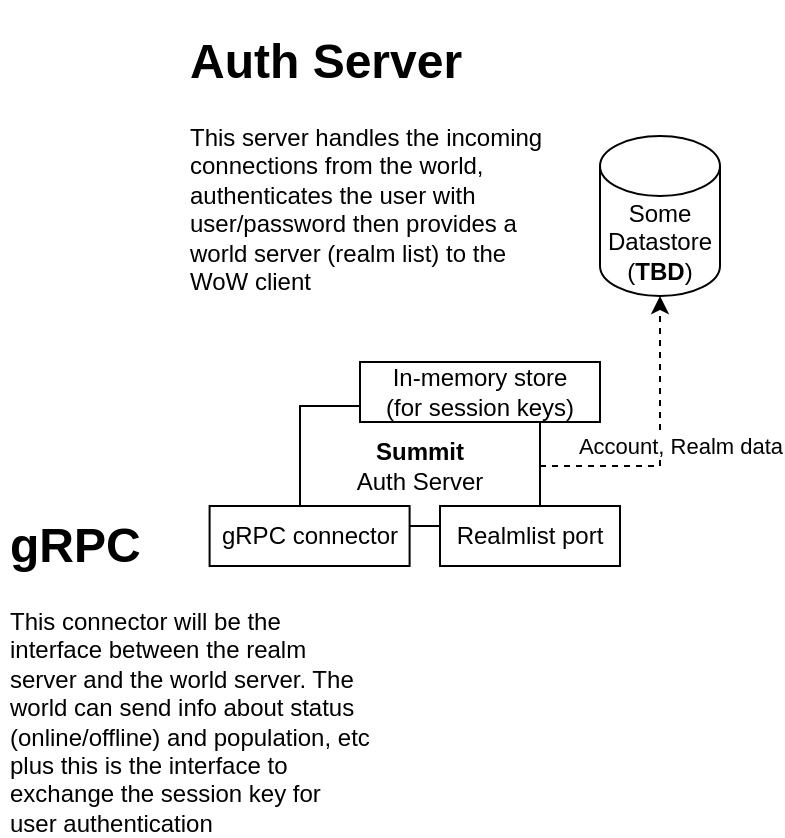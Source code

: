 <mxfile pages="2">
    <diagram name="Auth Server" id="KGwXWh2WCgL-QBMXllDs">
        <mxGraphModel dx="827" dy="587" grid="1" gridSize="10" guides="1" tooltips="1" connect="1" arrows="1" fold="1" page="1" pageScale="1" pageWidth="1100" pageHeight="850" math="0" shadow="0">
            <root>
                <mxCell id="0"/>
                <mxCell id="1" parent="0"/>
                <mxCell id="s4llELhhOnGxEJ7iNeQA-8" value="" style="group" parent="1" vertex="1" connectable="0">
                    <mxGeometry x="479.8" y="370" width="130.2" height="85" as="geometry"/>
                </mxCell>
                <mxCell id="w_0BXY6xINT9dtjqePmF-1" value="&lt;b&gt;Summit&lt;/b&gt;&lt;br&gt;Auth Server" style="rounded=0;whiteSpace=wrap;html=1;" parent="s4llELhhOnGxEJ7iNeQA-8" vertex="1">
                    <mxGeometry x="10.2" y="25" width="120" height="60" as="geometry"/>
                </mxCell>
                <mxCell id="s4llELhhOnGxEJ7iNeQA-1" value="" style="shape=image;verticalLabelPosition=bottom;labelBackgroundColor=default;verticalAlign=top;aspect=fixed;imageAspect=0;image=https://s3-us-west-2.amazonaws.com/s.cdpn.io/66955/gopher.svg;" parent="s4llELhhOnGxEJ7iNeQA-8" vertex="1">
                    <mxGeometry width="30" height="40.54" as="geometry"/>
                </mxCell>
                <mxCell id="s4llELhhOnGxEJ7iNeQA-2" value="gRPC connector" style="rounded=0;whiteSpace=wrap;html=1;" parent="1" vertex="1">
                    <mxGeometry x="444.8" y="445" width="100" height="30" as="geometry"/>
                </mxCell>
                <mxCell id="s4llELhhOnGxEJ7iNeQA-3" value="Some Datastore&lt;br&gt;(&lt;b&gt;TBD&lt;/b&gt;)" style="shape=cylinder3;whiteSpace=wrap;html=1;boundedLbl=1;backgroundOutline=1;size=15;" parent="1" vertex="1">
                    <mxGeometry x="640" y="260" width="60" height="80" as="geometry"/>
                </mxCell>
                <mxCell id="s4llELhhOnGxEJ7iNeQA-4" value="Realmlist port" style="rounded=0;whiteSpace=wrap;html=1;" parent="1" vertex="1">
                    <mxGeometry x="560" y="445" width="90" height="30" as="geometry"/>
                </mxCell>
                <mxCell id="s4llELhhOnGxEJ7iNeQA-9" value="In-memory store&lt;br&gt;(for session keys)" style="rounded=0;whiteSpace=wrap;html=1;" parent="1" vertex="1">
                    <mxGeometry x="520" y="373" width="120" height="30" as="geometry"/>
                </mxCell>
                <mxCell id="s4llELhhOnGxEJ7iNeQA-10" style="edgeStyle=orthogonalEdgeStyle;rounded=0;orthogonalLoop=1;jettySize=auto;html=1;entryX=0.5;entryY=1;entryDx=0;entryDy=0;entryPerimeter=0;dashed=1;" parent="1" source="w_0BXY6xINT9dtjqePmF-1" target="s4llELhhOnGxEJ7iNeQA-3" edge="1">
                    <mxGeometry relative="1" as="geometry"/>
                </mxCell>
                <mxCell id="s4llELhhOnGxEJ7iNeQA-11" value="Account, Realm data" style="edgeLabel;html=1;align=center;verticalAlign=middle;resizable=0;points=[];" parent="s4llELhhOnGxEJ7iNeQA-10" vertex="1" connectable="0">
                    <mxGeometry x="0.05" y="-1" relative="1" as="geometry">
                        <mxPoint x="9" y="6" as="offset"/>
                    </mxGeometry>
                </mxCell>
                <mxCell id="s4llELhhOnGxEJ7iNeQA-12" value="&lt;h1&gt;gRPC&lt;/h1&gt;&lt;p&gt;This connector will be the interface between the realm server and the world server. The world can send info about status (online/offline) and population, etc plus this is the interface to exchange the session key for user authentication&lt;/p&gt;" style="text;html=1;strokeColor=none;fillColor=none;spacing=5;spacingTop=-20;whiteSpace=wrap;overflow=hidden;rounded=0;" parent="1" vertex="1">
                    <mxGeometry x="340" y="445" width="190" height="165" as="geometry"/>
                </mxCell>
                <mxCell id="s4llELhhOnGxEJ7iNeQA-15" value="&lt;h1&gt;Auth Server&lt;/h1&gt;&lt;p&gt;This server handles the incoming connections from the world, authenticates the user with user/password then provides a world server (realm list) to the WoW client&lt;/p&gt;" style="text;html=1;strokeColor=none;fillColor=none;spacing=5;spacingTop=-20;whiteSpace=wrap;overflow=hidden;rounded=0;" parent="1" vertex="1">
                    <mxGeometry x="430" y="202.5" width="190" height="140" as="geometry"/>
                </mxCell>
            </root>
        </mxGraphModel>
    </diagram>
    <diagram id="522fqKkotshF5ZuAOnyK" name="World Server">
        <mxGraphModel dx="827" dy="587" grid="1" gridSize="10" guides="1" tooltips="1" connect="1" arrows="1" fold="1" page="1" pageScale="1" pageWidth="1100" pageHeight="850" math="0" shadow="0">
            <root>
                <mxCell id="0"/>
                <mxCell id="1" parent="0"/>
                <mxCell id="xUT12405d4P-PjV2gOui-1" value="" style="group" parent="1" vertex="1" connectable="0">
                    <mxGeometry x="485" y="383" width="130.2" height="85" as="geometry"/>
                </mxCell>
                <mxCell id="xUT12405d4P-PjV2gOui-2" value="&lt;b&gt;Summit&lt;/b&gt;&lt;br&gt;World Server" style="rounded=0;whiteSpace=wrap;html=1;" parent="xUT12405d4P-PjV2gOui-1" vertex="1">
                    <mxGeometry x="10.2" y="25" width="120" height="60" as="geometry"/>
                </mxCell>
                <mxCell id="xUT12405d4P-PjV2gOui-3" value="" style="shape=image;verticalLabelPosition=bottom;labelBackgroundColor=default;verticalAlign=top;aspect=fixed;imageAspect=0;image=https://s3-us-west-2.amazonaws.com/s.cdpn.io/66955/gopher.svg;" parent="xUT12405d4P-PjV2gOui-1" vertex="1">
                    <mxGeometry width="30" height="40.54" as="geometry"/>
                </mxCell>
            </root>
        </mxGraphModel>
    </diagram>
    <diagram id="6FEmoBfq8rw_FH7os6ej" name="Serworm">
        <mxGraphModel dx="827" dy="587" grid="1" gridSize="10" guides="1" tooltips="1" connect="1" arrows="1" fold="1" page="1" pageScale="1" pageWidth="850" pageHeight="1100" math="0" shadow="0">
            <root>
                <mxCell id="0"/>
                <mxCell id="1" parent="0"/>
                <mxCell id="48C72VgjGNs3C1DaSSft-1" value="&lt;h1&gt;Serworm&lt;/h1&gt;&lt;p&gt;The serworm (as the name describes it) is a worm which authenticates against the server then decrypt and then re-encrypt your packet data transferred by the client/server to introspect the packets in real-time&amp;nbsp;&lt;/p&gt;" style="text;html=1;strokeColor=none;fillColor=none;spacing=5;spacingTop=-20;whiteSpace=wrap;overflow=hidden;rounded=0;" vertex="1" parent="1">
                    <mxGeometry x="140" y="50" width="310" height="120" as="geometry"/>
                </mxCell>
                <mxCell id="48C72VgjGNs3C1DaSSft-14" value="" style="edgeStyle=none;html=1;" edge="1" parent="1" source="48C72VgjGNs3C1DaSSft-2" target="48C72VgjGNs3C1DaSSft-12">
                    <mxGeometry relative="1" as="geometry"/>
                </mxCell>
                <mxCell id="48C72VgjGNs3C1DaSSft-2" value="Serworm Auth&lt;br&gt;(localhost:5000)" style="rounded=0;whiteSpace=wrap;html=1;" vertex="1" parent="1">
                    <mxGeometry x="220" y="320" width="120" height="60" as="geometry"/>
                </mxCell>
                <mxCell id="48C72VgjGNs3C1DaSSft-4" style="edgeStyle=none;html=1;" edge="1" parent="1" source="48C72VgjGNs3C1DaSSft-3" target="48C72VgjGNs3C1DaSSft-2">
                    <mxGeometry relative="1" as="geometry"/>
                </mxCell>
                <mxCell id="48C72VgjGNs3C1DaSSft-16" style="edgeStyle=none;html=1;entryX=0.25;entryY=1;entryDx=0;entryDy=0;" edge="1" parent="1" source="48C72VgjGNs3C1DaSSft-3" target="48C72VgjGNs3C1DaSSft-12">
                    <mxGeometry relative="1" as="geometry">
                        <Array as="points">
                            <mxPoint x="125" y="440"/>
                            <mxPoint x="441" y="440"/>
                        </Array>
                    </mxGeometry>
                </mxCell>
                <mxCell id="48C72VgjGNs3C1DaSSft-17" value="Auth with fake realm" style="edgeLabel;html=1;align=center;verticalAlign=middle;resizable=0;points=[];" vertex="1" connectable="0" parent="48C72VgjGNs3C1DaSSft-16">
                    <mxGeometry x="0.072" y="1" relative="1" as="geometry">
                        <mxPoint as="offset"/>
                    </mxGeometry>
                </mxCell>
                <mxCell id="48C72VgjGNs3C1DaSSft-3" value="WoW Client" style="shape=umlActor;verticalLabelPosition=bottom;verticalAlign=top;html=1;outlineConnect=0;" vertex="1" parent="1">
                    <mxGeometry x="110" y="320" width="30" height="60" as="geometry"/>
                </mxCell>
                <mxCell id="48C72VgjGNs3C1DaSSft-10" style="edgeStyle=none;html=1;entryX=0.5;entryY=0;entryDx=0;entryDy=0;" edge="1" parent="1" source="48C72VgjGNs3C1DaSSft-6" target="48C72VgjGNs3C1DaSSft-2">
                    <mxGeometry relative="1" as="geometry"/>
                </mxCell>
                <mxCell id="48C72VgjGNs3C1DaSSft-6" value="Original Server's Logon Server" style="rounded=0;whiteSpace=wrap;html=1;" vertex="1" parent="1">
                    <mxGeometry x="220" y="200" width="120" height="60" as="geometry"/>
                </mxCell>
                <mxCell id="48C72VgjGNs3C1DaSSft-7" value="Realm #1" style="rounded=0;whiteSpace=wrap;html=1;" vertex="1" parent="1">
                    <mxGeometry x="390" y="200" width="130" height="30" as="geometry"/>
                </mxCell>
                <mxCell id="48C72VgjGNs3C1DaSSft-8" value="Realm #2" style="rounded=0;whiteSpace=wrap;html=1;" vertex="1" parent="1">
                    <mxGeometry x="400" y="220" width="130" height="30" as="geometry"/>
                </mxCell>
                <mxCell id="48C72VgjGNs3C1DaSSft-18" value="Encrypted&lt;br&gt;Connection" style="edgeStyle=none;html=1;entryX=0.75;entryY=0;entryDx=0;entryDy=0;exitX=0.75;exitY=1;exitDx=0;exitDy=0;" edge="1" parent="1" source="48C72VgjGNs3C1DaSSft-9" target="48C72VgjGNs3C1DaSSft-12">
                    <mxGeometry x="-0.019" y="20" relative="1" as="geometry">
                        <mxPoint as="offset"/>
                    </mxGeometry>
                </mxCell>
                <mxCell id="48C72VgjGNs3C1DaSSft-9" value="Realm #3" style="rounded=0;whiteSpace=wrap;html=1;" vertex="1" parent="1">
                    <mxGeometry x="410" y="240" width="130" height="30" as="geometry"/>
                </mxCell>
                <mxCell id="48C72VgjGNs3C1DaSSft-15" value="Auth challenge" style="edgeStyle=none;html=1;entryX=0.4;entryY=0.984;entryDx=0;entryDy=0;entryPerimeter=0;startArrow=classic;startFill=1;" edge="1" parent="1" source="48C72VgjGNs3C1DaSSft-12" target="48C72VgjGNs3C1DaSSft-9">
                    <mxGeometry x="0.17" y="18" relative="1" as="geometry">
                        <Array as="points"/>
                        <mxPoint as="offset"/>
                    </mxGeometry>
                </mxCell>
                <mxCell id="48C72VgjGNs3C1DaSSft-21" value="" style="edgeStyle=none;html=1;fillColor=#a20025;strokeColor=#6F0000;strokeWidth=2;" edge="1" parent="1" source="48C72VgjGNs3C1DaSSft-12" target="48C72VgjGNs3C1DaSSft-20">
                    <mxGeometry relative="1" as="geometry"/>
                </mxCell>
                <mxCell id="48C72VgjGNs3C1DaSSft-12" value="Spawn fake realms" style="rounded=0;whiteSpace=wrap;html=1;" vertex="1" parent="1">
                    <mxGeometry x="405" y="335" width="145" height="30" as="geometry"/>
                </mxCell>
                <mxCell id="48C72VgjGNs3C1DaSSft-20" value="Custom packet introspection" style="rounded=0;whiteSpace=wrap;html=1;" vertex="1" parent="1">
                    <mxGeometry x="630" y="335" width="145" height="30" as="geometry"/>
                </mxCell>
            </root>
        </mxGraphModel>
    </diagram>
</mxfile>